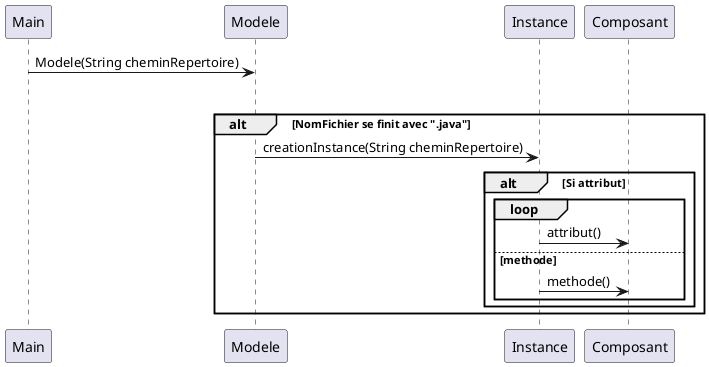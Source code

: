 @startuml
'https://plantuml.com/sequence-diagram

participant Main
participant Modele
participant Instance
participant Composant



 Main -> Modele: Modele(String cheminRepertoire)

loop Instance instance : List<Fichier>
alt NomFichier se finit avec ".java"
Modele->Instance:creationInstance(String cheminRepertoire)
alt Si attribut
loop
Instance->Composant:attribut()
else  methode
Instance->Composant:methode()
end
end
end
@enduml
